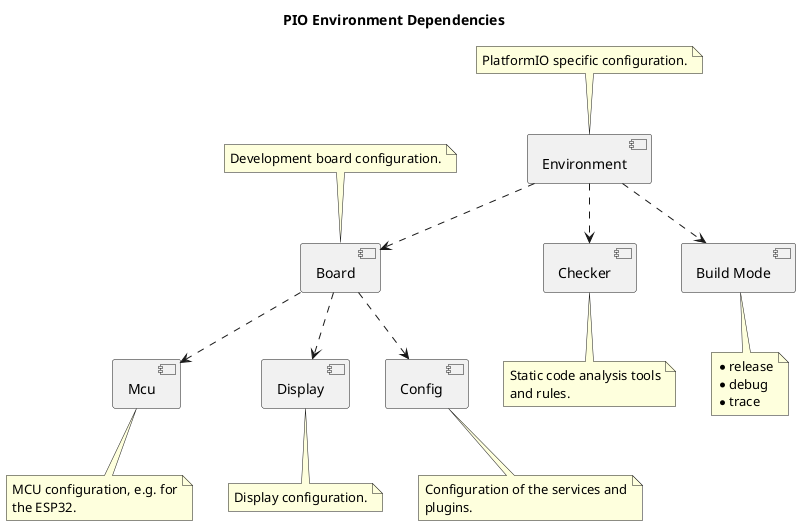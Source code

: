 @startuml pio-env-dependencies

title PIO Environment Dependencies

component "Mcu" as mcu
component "Board" as board
component "Display" as display
component "Checker" as checker
component "Environment" as env
component "Build Mode" as buildMode
component "Config" as config

env ..> board
env ..> checker
env ..> buildMode

board ..> mcu
board ..> display
board ..> config

note top of env
    PlatformIO specific configuration.
end note

note bottom of buildMode
    * release
    * debug
    * trace
end note

note bottom of checker
    Static code analysis tools
    and rules.
end note

note top of board
    Development board configuration.
end note

note bottom of mcu
    MCU configuration, e.g. for
    the ESP32.
end note

note bottom of display
    Display configuration.
end note

note bottom of config
    Configuration of the services and
    plugins.
end note

@enduml
